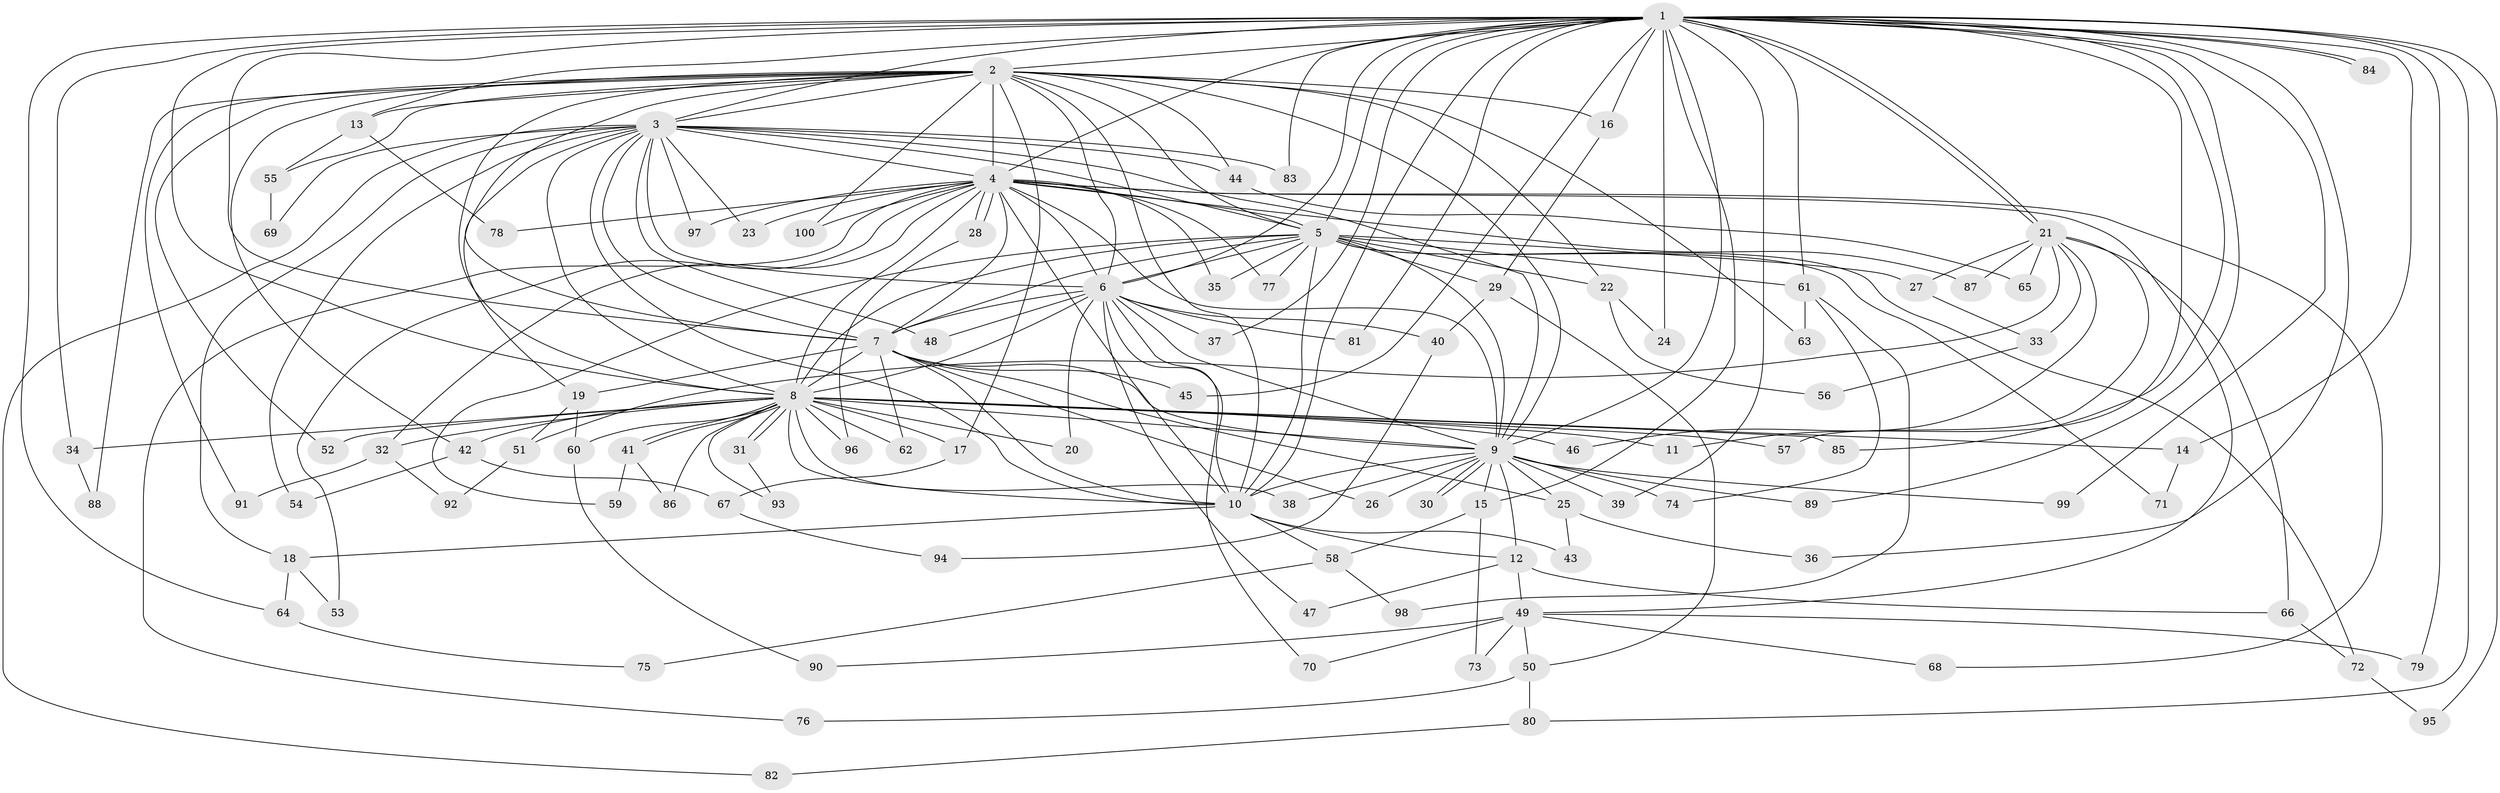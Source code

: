 // coarse degree distribution, {1: 0.07317073170731707, 14: 0.07317073170731707, 2: 0.2682926829268293, 3: 0.07317073170731707, 4: 0.17073170731707318, 22: 0.024390243902439025, 9: 0.024390243902439025, 7: 0.024390243902439025, 5: 0.12195121951219512, 15: 0.04878048780487805, 6: 0.024390243902439025, 11: 0.024390243902439025, 24: 0.024390243902439025, 16: 0.024390243902439025}
// Generated by graph-tools (version 1.1) at 2025/36/03/04/25 23:36:27]
// undirected, 100 vertices, 225 edges
graph export_dot {
  node [color=gray90,style=filled];
  1;
  2;
  3;
  4;
  5;
  6;
  7;
  8;
  9;
  10;
  11;
  12;
  13;
  14;
  15;
  16;
  17;
  18;
  19;
  20;
  21;
  22;
  23;
  24;
  25;
  26;
  27;
  28;
  29;
  30;
  31;
  32;
  33;
  34;
  35;
  36;
  37;
  38;
  39;
  40;
  41;
  42;
  43;
  44;
  45;
  46;
  47;
  48;
  49;
  50;
  51;
  52;
  53;
  54;
  55;
  56;
  57;
  58;
  59;
  60;
  61;
  62;
  63;
  64;
  65;
  66;
  67;
  68;
  69;
  70;
  71;
  72;
  73;
  74;
  75;
  76;
  77;
  78;
  79;
  80;
  81;
  82;
  83;
  84;
  85;
  86;
  87;
  88;
  89;
  90;
  91;
  92;
  93;
  94;
  95;
  96;
  97;
  98;
  99;
  100;
  1 -- 2;
  1 -- 3;
  1 -- 4;
  1 -- 5;
  1 -- 6;
  1 -- 7;
  1 -- 8;
  1 -- 9;
  1 -- 10;
  1 -- 11;
  1 -- 13;
  1 -- 14;
  1 -- 15;
  1 -- 16;
  1 -- 21;
  1 -- 21;
  1 -- 24;
  1 -- 34;
  1 -- 36;
  1 -- 37;
  1 -- 39;
  1 -- 45;
  1 -- 61;
  1 -- 64;
  1 -- 79;
  1 -- 80;
  1 -- 81;
  1 -- 83;
  1 -- 84;
  1 -- 84;
  1 -- 85;
  1 -- 89;
  1 -- 95;
  1 -- 99;
  2 -- 3;
  2 -- 4;
  2 -- 5;
  2 -- 6;
  2 -- 7;
  2 -- 8;
  2 -- 9;
  2 -- 10;
  2 -- 13;
  2 -- 16;
  2 -- 17;
  2 -- 22;
  2 -- 42;
  2 -- 44;
  2 -- 52;
  2 -- 55;
  2 -- 63;
  2 -- 88;
  2 -- 91;
  2 -- 100;
  3 -- 4;
  3 -- 5;
  3 -- 6;
  3 -- 7;
  3 -- 8;
  3 -- 9;
  3 -- 10;
  3 -- 18;
  3 -- 19;
  3 -- 23;
  3 -- 44;
  3 -- 48;
  3 -- 54;
  3 -- 69;
  3 -- 82;
  3 -- 83;
  3 -- 97;
  4 -- 5;
  4 -- 6;
  4 -- 7;
  4 -- 8;
  4 -- 9;
  4 -- 10;
  4 -- 23;
  4 -- 28;
  4 -- 28;
  4 -- 32;
  4 -- 35;
  4 -- 49;
  4 -- 53;
  4 -- 68;
  4 -- 76;
  4 -- 77;
  4 -- 78;
  4 -- 87;
  4 -- 97;
  4 -- 100;
  5 -- 6;
  5 -- 7;
  5 -- 8;
  5 -- 9;
  5 -- 10;
  5 -- 22;
  5 -- 27;
  5 -- 29;
  5 -- 35;
  5 -- 59;
  5 -- 61;
  5 -- 71;
  5 -- 72;
  5 -- 77;
  6 -- 7;
  6 -- 8;
  6 -- 9;
  6 -- 10;
  6 -- 20;
  6 -- 37;
  6 -- 40;
  6 -- 47;
  6 -- 48;
  6 -- 70;
  6 -- 81;
  7 -- 8;
  7 -- 9;
  7 -- 10;
  7 -- 19;
  7 -- 25;
  7 -- 26;
  7 -- 45;
  7 -- 62;
  8 -- 9;
  8 -- 10;
  8 -- 11;
  8 -- 14;
  8 -- 17;
  8 -- 20;
  8 -- 31;
  8 -- 31;
  8 -- 32;
  8 -- 34;
  8 -- 38;
  8 -- 41;
  8 -- 41;
  8 -- 42;
  8 -- 46;
  8 -- 52;
  8 -- 57;
  8 -- 60;
  8 -- 62;
  8 -- 85;
  8 -- 86;
  8 -- 93;
  8 -- 96;
  9 -- 10;
  9 -- 12;
  9 -- 15;
  9 -- 25;
  9 -- 26;
  9 -- 30;
  9 -- 30;
  9 -- 38;
  9 -- 39;
  9 -- 74;
  9 -- 89;
  9 -- 99;
  10 -- 12;
  10 -- 18;
  10 -- 43;
  10 -- 58;
  12 -- 47;
  12 -- 49;
  12 -- 66;
  13 -- 55;
  13 -- 78;
  14 -- 71;
  15 -- 58;
  15 -- 73;
  16 -- 29;
  17 -- 67;
  18 -- 53;
  18 -- 64;
  19 -- 51;
  19 -- 60;
  21 -- 27;
  21 -- 33;
  21 -- 46;
  21 -- 51;
  21 -- 57;
  21 -- 65;
  21 -- 66;
  21 -- 87;
  22 -- 24;
  22 -- 56;
  25 -- 36;
  25 -- 43;
  27 -- 33;
  28 -- 96;
  29 -- 40;
  29 -- 50;
  31 -- 93;
  32 -- 91;
  32 -- 92;
  33 -- 56;
  34 -- 88;
  40 -- 94;
  41 -- 59;
  41 -- 86;
  42 -- 54;
  42 -- 67;
  44 -- 65;
  49 -- 50;
  49 -- 68;
  49 -- 70;
  49 -- 73;
  49 -- 79;
  49 -- 90;
  50 -- 76;
  50 -- 80;
  51 -- 92;
  55 -- 69;
  58 -- 75;
  58 -- 98;
  60 -- 90;
  61 -- 63;
  61 -- 74;
  61 -- 98;
  64 -- 75;
  66 -- 72;
  67 -- 94;
  72 -- 95;
  80 -- 82;
}

